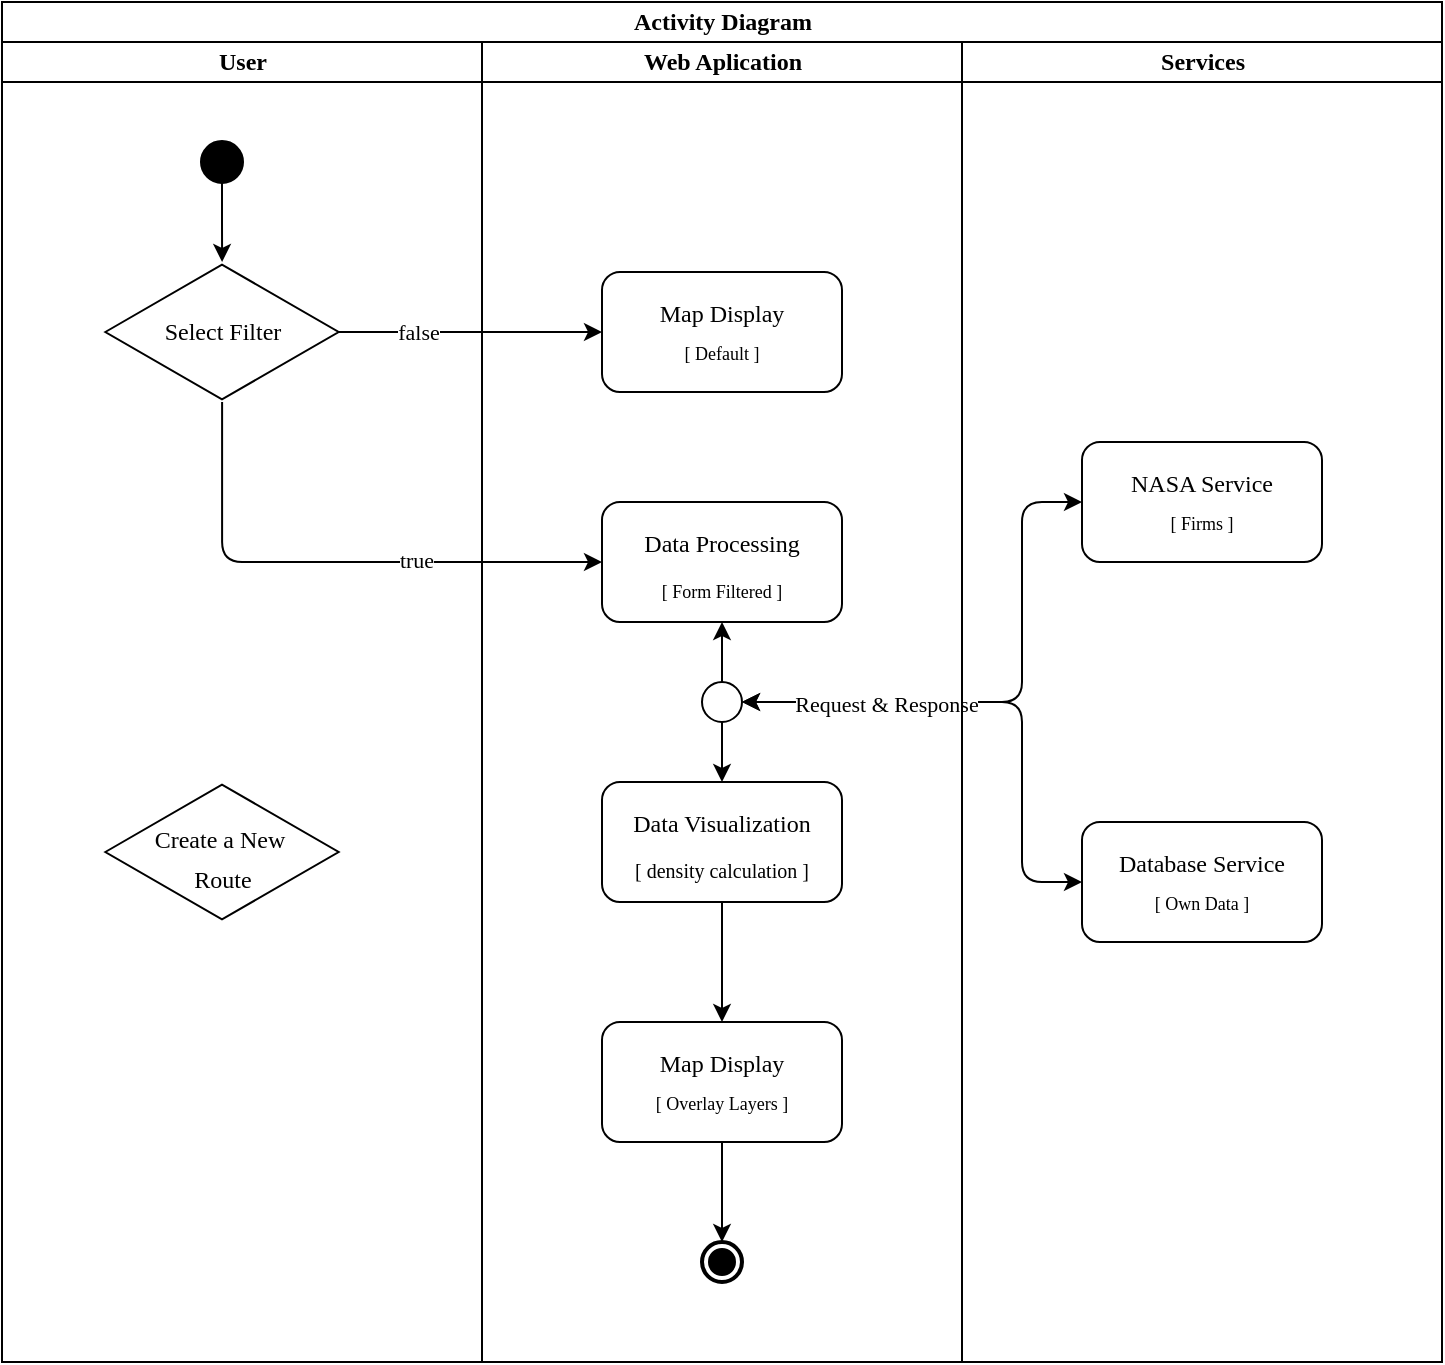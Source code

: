 <mxfile version="24.7.17">
  <diagram id="prtHgNgQTEPvFCAcTncT" name="Page-1">
    <mxGraphModel dx="976" dy="571" grid="1" gridSize="10" guides="1" tooltips="1" connect="1" arrows="1" fold="1" page="1" pageScale="1" pageWidth="827" pageHeight="1169" math="0" shadow="0">
      <root>
        <mxCell id="0" />
        <mxCell id="1" parent="0" />
        <mxCell id="cXSK46v-pou7lRjQmR5n-1" value="Activity Diagram" style="swimlane;childLayout=stackLayout;resizeParent=1;resizeParentMax=0;startSize=20;html=1;fontFamily=Chakra Petch;fontSource=https%3A%2F%2Ffonts.googleapis.com%2Fcss%3Ffamily%3DChakra%2BPetch;verticalAlign=middle;" parent="1" vertex="1">
          <mxGeometry x="10" y="40" width="720" height="680" as="geometry" />
        </mxCell>
        <mxCell id="cXSK46v-pou7lRjQmR5n-5" value="User" style="swimlane;startSize=20;html=1;fontFamily=Chakra Petch;fontSource=https%3A%2F%2Ffonts.googleapis.com%2Fcss%3Ffamily%3DChakra%2BPetch;" parent="cXSK46v-pou7lRjQmR5n-1" vertex="1">
          <mxGeometry y="20" width="240" height="660" as="geometry" />
        </mxCell>
        <mxCell id="DwJLSehkU6HLkbGjUy9t-28" value="" style="edgeStyle=orthogonalEdgeStyle;rounded=0;orthogonalLoop=1;jettySize=auto;html=1;" edge="1" parent="cXSK46v-pou7lRjQmR5n-5" source="cXSK46v-pou7lRjQmR5n-6" target="cXSK46v-pou7lRjQmR5n-12">
          <mxGeometry relative="1" as="geometry" />
        </mxCell>
        <mxCell id="cXSK46v-pou7lRjQmR5n-6" value="" style="strokeWidth=2;html=1;shape=mxgraph.flowchart.start_2;whiteSpace=wrap;labelBackgroundColor=none;fillColor=#000000;" parent="cXSK46v-pou7lRjQmR5n-5" vertex="1">
          <mxGeometry x="100" y="50" width="20" height="20" as="geometry" />
        </mxCell>
        <mxCell id="cXSK46v-pou7lRjQmR5n-12" value="&lt;font face=&quot;Chakra Petch&quot;&gt;Select Filter&lt;/font&gt;" style="html=1;whiteSpace=wrap;aspect=fixed;shape=isoRectangle;" parent="cXSK46v-pou7lRjQmR5n-5" vertex="1">
          <mxGeometry x="51.66" y="110" width="116.67" height="70" as="geometry" />
        </mxCell>
        <mxCell id="cXSK46v-pou7lRjQmR5n-21" value="&lt;p style=&quot;line-height: 60%;&quot;&gt;&lt;font face=&quot;Chakra Petch&quot;&gt;Create a New&amp;nbsp;&lt;/font&gt;&lt;/p&gt;&lt;div style=&quot;line-height: 60%;&quot;&gt;&lt;font face=&quot;Chakra Petch&quot;&gt;Route&lt;/font&gt;&lt;/div&gt;&lt;p&gt;&lt;/p&gt;" style="html=1;whiteSpace=wrap;aspect=fixed;shape=isoRectangle;verticalAlign=middle;spacingTop=7;" parent="cXSK46v-pou7lRjQmR5n-5" vertex="1">
          <mxGeometry x="51.66" y="370" width="116.67" height="70" as="geometry" />
        </mxCell>
        <mxCell id="cXSK46v-pou7lRjQmR5n-2" value="Web Aplication" style="swimlane;startSize=20;html=1;fontFamily=Chakra Petch;fontSource=https%3A%2F%2Ffonts.googleapis.com%2Fcss%3Ffamily%3DChakra%2BPetch;" parent="cXSK46v-pou7lRjQmR5n-1" vertex="1">
          <mxGeometry x="240" y="20" width="240" height="660" as="geometry" />
        </mxCell>
        <mxCell id="DwJLSehkU6HLkbGjUy9t-20" style="edgeStyle=orthogonalEdgeStyle;rounded=1;orthogonalLoop=1;jettySize=auto;html=1;exitX=0.5;exitY=1;exitDx=0;exitDy=0;curved=0;entryX=0.5;entryY=0;entryDx=0;entryDy=0;" edge="1" parent="cXSK46v-pou7lRjQmR5n-2" source="DwJLSehkU6HLkbGjUy9t-21" target="DwJLSehkU6HLkbGjUy9t-4">
          <mxGeometry relative="1" as="geometry">
            <Array as="points">
              <mxPoint x="120" y="370" />
              <mxPoint x="120" y="370" />
            </Array>
          </mxGeometry>
        </mxCell>
        <mxCell id="DwJLSehkU6HLkbGjUy9t-25" style="edgeStyle=orthogonalEdgeStyle;rounded=0;orthogonalLoop=1;jettySize=auto;html=1;entryX=0.5;entryY=0;entryDx=0;entryDy=0;startArrow=classic;startFill=1;endArrow=none;endFill=0;" edge="1" parent="cXSK46v-pou7lRjQmR5n-2" source="DwJLSehkU6HLkbGjUy9t-19" target="DwJLSehkU6HLkbGjUy9t-21">
          <mxGeometry relative="1" as="geometry" />
        </mxCell>
        <mxCell id="DwJLSehkU6HLkbGjUy9t-19" value="&lt;div style=&quot;line-height: 190%;&quot;&gt;&lt;span style=&quot;font-family: &amp;quot;Chakra Petch&amp;quot;;&quot;&gt;Data Processing&lt;/span&gt;&lt;/div&gt;&lt;div style=&quot;line-height: 190%;&quot;&gt;&lt;font style=&quot;font-size: 9px;&quot; face=&quot;vGZFlgYN_mPBk40w1wnj&quot;&gt;[ Form Filtered ]&lt;/font&gt;&lt;/div&gt;" style="rounded=1;whiteSpace=wrap;html=1;spacingTop=6;" vertex="1" parent="cXSK46v-pou7lRjQmR5n-2">
          <mxGeometry x="60" y="230" width="120" height="60" as="geometry" />
        </mxCell>
        <mxCell id="cXSK46v-pou7lRjQmR5n-13" value="&lt;font data-font-src=&quot;https://fonts.googleapis.com/css?family=Chakra+Petch&quot; face=&quot;Chakra Petch&quot;&gt;Map Display&lt;/font&gt;&lt;div style=&quot;line-height: 190%;&quot;&gt;&lt;font style=&quot;font-size: 9px;&quot; face=&quot;vGZFlgYN_mPBk40w1wnj&quot;&gt;[ Default ]&lt;/font&gt;&lt;/div&gt;" style="rounded=1;whiteSpace=wrap;html=1;verticalAlign=middle;spacingTop=6;" parent="cXSK46v-pou7lRjQmR5n-2" vertex="1">
          <mxGeometry x="60" y="115" width="120" height="60" as="geometry" />
        </mxCell>
        <mxCell id="DwJLSehkU6HLkbGjUy9t-27" value="" style="edgeStyle=orthogonalEdgeStyle;rounded=0;orthogonalLoop=1;jettySize=auto;html=1;entryX=0.5;entryY=0;entryDx=0;entryDy=0;" edge="1" parent="cXSK46v-pou7lRjQmR5n-2" source="DwJLSehkU6HLkbGjUy9t-3" target="cXSK46v-pou7lRjQmR5n-7">
          <mxGeometry relative="1" as="geometry" />
        </mxCell>
        <mxCell id="DwJLSehkU6HLkbGjUy9t-3" value="&lt;font data-font-src=&quot;https://fonts.googleapis.com/css?family=Chakra+Petch&quot; face=&quot;Chakra Petch&quot;&gt;Map Display&lt;/font&gt;&lt;div style=&quot;line-height: 190%;&quot;&gt;&lt;font style=&quot;font-size: 9px;&quot; face=&quot;vGZFlgYN_mPBk40w1wnj&quot;&gt;[ Overlay Layers ]&lt;/font&gt;&lt;/div&gt;" style="rounded=1;whiteSpace=wrap;html=1;spacingTop=6;" vertex="1" parent="cXSK46v-pou7lRjQmR5n-2">
          <mxGeometry x="60" y="490" width="120" height="60" as="geometry" />
        </mxCell>
        <mxCell id="DwJLSehkU6HLkbGjUy9t-26" style="edgeStyle=orthogonalEdgeStyle;rounded=0;orthogonalLoop=1;jettySize=auto;html=1;entryX=0.5;entryY=0;entryDx=0;entryDy=0;" edge="1" parent="cXSK46v-pou7lRjQmR5n-2" source="DwJLSehkU6HLkbGjUy9t-4" target="DwJLSehkU6HLkbGjUy9t-3">
          <mxGeometry relative="1" as="geometry" />
        </mxCell>
        <mxCell id="DwJLSehkU6HLkbGjUy9t-4" value="&lt;div style=&quot;line-height: 190%;&quot;&gt;&lt;font style=&quot;&quot;&gt;&lt;font face=&quot;Chakra Petch&quot;&gt;Data Visualization&lt;/font&gt;&lt;/font&gt;&lt;/div&gt;&lt;div style=&quot;line-height: 190%;&quot;&gt;&lt;font style=&quot;&quot;&gt;&lt;font size=&quot;1&quot; face=&quot;vGZFlgYN_mPBk40w1wnj&quot;&gt;[ density calculation&amp;nbsp;]&lt;/font&gt;&lt;/font&gt;&lt;/div&gt;" style="rounded=1;whiteSpace=wrap;html=1;spacingTop=6;" vertex="1" parent="cXSK46v-pou7lRjQmR5n-2">
          <mxGeometry x="60" y="370" width="120" height="60" as="geometry" />
        </mxCell>
        <mxCell id="DwJLSehkU6HLkbGjUy9t-21" value="" style="ellipse;whiteSpace=wrap;html=1;aspect=fixed;" vertex="1" parent="cXSK46v-pou7lRjQmR5n-2">
          <mxGeometry x="110" y="320" width="20" height="20" as="geometry" />
        </mxCell>
        <mxCell id="cXSK46v-pou7lRjQmR5n-11" value="" style="group" parent="cXSK46v-pou7lRjQmR5n-2" vertex="1" connectable="0">
          <mxGeometry x="110" y="600" width="20" height="20" as="geometry" />
        </mxCell>
        <mxCell id="cXSK46v-pou7lRjQmR5n-7" value="" style="ellipse;shape=doubleEllipse;whiteSpace=wrap;html=1;aspect=fixed;strokeWidth=2;" parent="cXSK46v-pou7lRjQmR5n-11" vertex="1">
          <mxGeometry width="20" height="20" as="geometry" />
        </mxCell>
        <mxCell id="cXSK46v-pou7lRjQmR5n-8" value="" style="strokeWidth=2;html=1;shape=mxgraph.flowchart.start_2;whiteSpace=wrap;labelBackgroundColor=none;fillColor=#000000;" parent="cXSK46v-pou7lRjQmR5n-11" vertex="1">
          <mxGeometry x="5" y="5" width="10" height="10" as="geometry" />
        </mxCell>
        <mxCell id="cXSK46v-pou7lRjQmR5n-15" style="edgeStyle=orthogonalEdgeStyle;rounded=1;orthogonalLoop=1;jettySize=auto;html=1;entryX=0;entryY=0.5;entryDx=0;entryDy=0;strokeColor=default;curved=0;" parent="cXSK46v-pou7lRjQmR5n-1" source="cXSK46v-pou7lRjQmR5n-12" target="cXSK46v-pou7lRjQmR5n-13" edge="1">
          <mxGeometry relative="1" as="geometry" />
        </mxCell>
        <mxCell id="cXSK46v-pou7lRjQmR5n-16" value="false" style="edgeLabel;html=1;align=center;verticalAlign=middle;resizable=0;points=[];fontFamily=Chakra Petch;fontSource=https%3A%2F%2Ffonts.googleapis.com%2Fcss%3Ffamily%3DChakra%2BPetch;" parent="cXSK46v-pou7lRjQmR5n-15" vertex="1" connectable="0">
          <mxGeometry x="-0.397" relative="1" as="geometry">
            <mxPoint as="offset" />
          </mxGeometry>
        </mxCell>
        <mxCell id="cXSK46v-pou7lRjQmR5n-17" style="edgeStyle=orthogonalEdgeStyle;rounded=1;orthogonalLoop=1;jettySize=auto;html=1;entryX=0;entryY=0.5;entryDx=0;entryDy=0;curved=0;" parent="cXSK46v-pou7lRjQmR5n-1" source="cXSK46v-pou7lRjQmR5n-12" edge="1">
          <mxGeometry relative="1" as="geometry">
            <Array as="points">
              <mxPoint x="110" y="280" />
            </Array>
            <mxPoint x="300" y="280.0" as="targetPoint" />
          </mxGeometry>
        </mxCell>
        <mxCell id="cXSK46v-pou7lRjQmR5n-20" value="&lt;font data-font-src=&quot;https://fonts.googleapis.com/css?family=Chakra+Petch&quot; face=&quot;Chakra Petch&quot;&gt;true&lt;/font&gt;" style="edgeLabel;html=1;align=center;verticalAlign=middle;resizable=0;points=[];" parent="cXSK46v-pou7lRjQmR5n-17" vertex="1" connectable="0">
          <mxGeometry x="0.307" y="1" relative="1" as="geometry">
            <mxPoint as="offset" />
          </mxGeometry>
        </mxCell>
        <mxCell id="DwJLSehkU6HLkbGjUy9t-9" style="edgeStyle=orthogonalEdgeStyle;rounded=1;orthogonalLoop=1;jettySize=auto;html=1;exitX=1;exitY=0.5;exitDx=0;exitDy=0;curved=0;startArrow=classic;startFill=1;entryX=0;entryY=0.5;entryDx=0;entryDy=0;" edge="1" parent="cXSK46v-pou7lRjQmR5n-1" source="DwJLSehkU6HLkbGjUy9t-21" target="DwJLSehkU6HLkbGjUy9t-2">
          <mxGeometry relative="1" as="geometry">
            <mxPoint x="420" y="279.97" as="sourcePoint" />
            <mxPoint x="540" y="350" as="targetPoint" />
            <Array as="points">
              <mxPoint x="510" y="350" />
              <mxPoint x="510" y="440" />
            </Array>
          </mxGeometry>
        </mxCell>
        <mxCell id="DwJLSehkU6HLkbGjUy9t-11" style="edgeStyle=orthogonalEdgeStyle;rounded=1;orthogonalLoop=1;jettySize=auto;html=1;entryX=0;entryY=0.5;entryDx=0;entryDy=0;startArrow=classic;startFill=1;exitX=1;exitY=0.5;exitDx=0;exitDy=0;curved=0;" edge="1" parent="cXSK46v-pou7lRjQmR5n-1" source="DwJLSehkU6HLkbGjUy9t-21" target="DwJLSehkU6HLkbGjUy9t-1">
          <mxGeometry relative="1" as="geometry">
            <Array as="points">
              <mxPoint x="510" y="350" />
              <mxPoint x="510" y="250" />
            </Array>
          </mxGeometry>
        </mxCell>
        <mxCell id="DwJLSehkU6HLkbGjUy9t-13" value="&lt;span style=&quot;font-family: &amp;quot;Chakra Petch&amp;quot;;&quot;&gt;Request &amp;amp; Response&lt;/span&gt;" style="edgeLabel;html=1;align=center;verticalAlign=middle;resizable=0;points=[];" vertex="1" connectable="0" parent="DwJLSehkU6HLkbGjUy9t-11">
          <mxGeometry x="-0.825" relative="1" as="geometry">
            <mxPoint x="48" y="1" as="offset" />
          </mxGeometry>
        </mxCell>
        <mxCell id="cXSK46v-pou7lRjQmR5n-3" value="Services" style="swimlane;startSize=20;html=1;fontFamily=Chakra Petch;fontSource=https%3A%2F%2Ffonts.googleapis.com%2Fcss%3Ffamily%3DChakra%2BPetch;" parent="cXSK46v-pou7lRjQmR5n-1" vertex="1">
          <mxGeometry x="480" y="20" width="240" height="660" as="geometry" />
        </mxCell>
        <mxCell id="DwJLSehkU6HLkbGjUy9t-1" value="&lt;font face=&quot;Chakra Petch&quot;&gt;NASA Service&lt;/font&gt;&lt;br&gt;&lt;div style=&quot;line-height: 190%;&quot;&gt;&lt;font style=&quot;font-size: 9px;&quot; face=&quot;vGZFlgYN_mPBk40w1wnj&quot;&gt;[ Firms ]&lt;/font&gt;&lt;/div&gt;" style="rounded=1;whiteSpace=wrap;html=1;spacingTop=6;" vertex="1" parent="cXSK46v-pou7lRjQmR5n-3">
          <mxGeometry x="60" y="200" width="120" height="60" as="geometry" />
        </mxCell>
        <mxCell id="DwJLSehkU6HLkbGjUy9t-2" value="&lt;font face=&quot;Chakra Petch&quot;&gt;Database Service&lt;/font&gt;&lt;br&gt;&lt;div style=&quot;line-height: 190%;&quot;&gt;&lt;font style=&quot;font-size: 9px;&quot; face=&quot;vGZFlgYN_mPBk40w1wnj&quot;&gt;[ Own Data ]&lt;/font&gt;&lt;/div&gt;" style="rounded=1;whiteSpace=wrap;html=1;spacingTop=6;" vertex="1" parent="cXSK46v-pou7lRjQmR5n-3">
          <mxGeometry x="60" y="390" width="120" height="60" as="geometry" />
        </mxCell>
      </root>
    </mxGraphModel>
  </diagram>
</mxfile>
